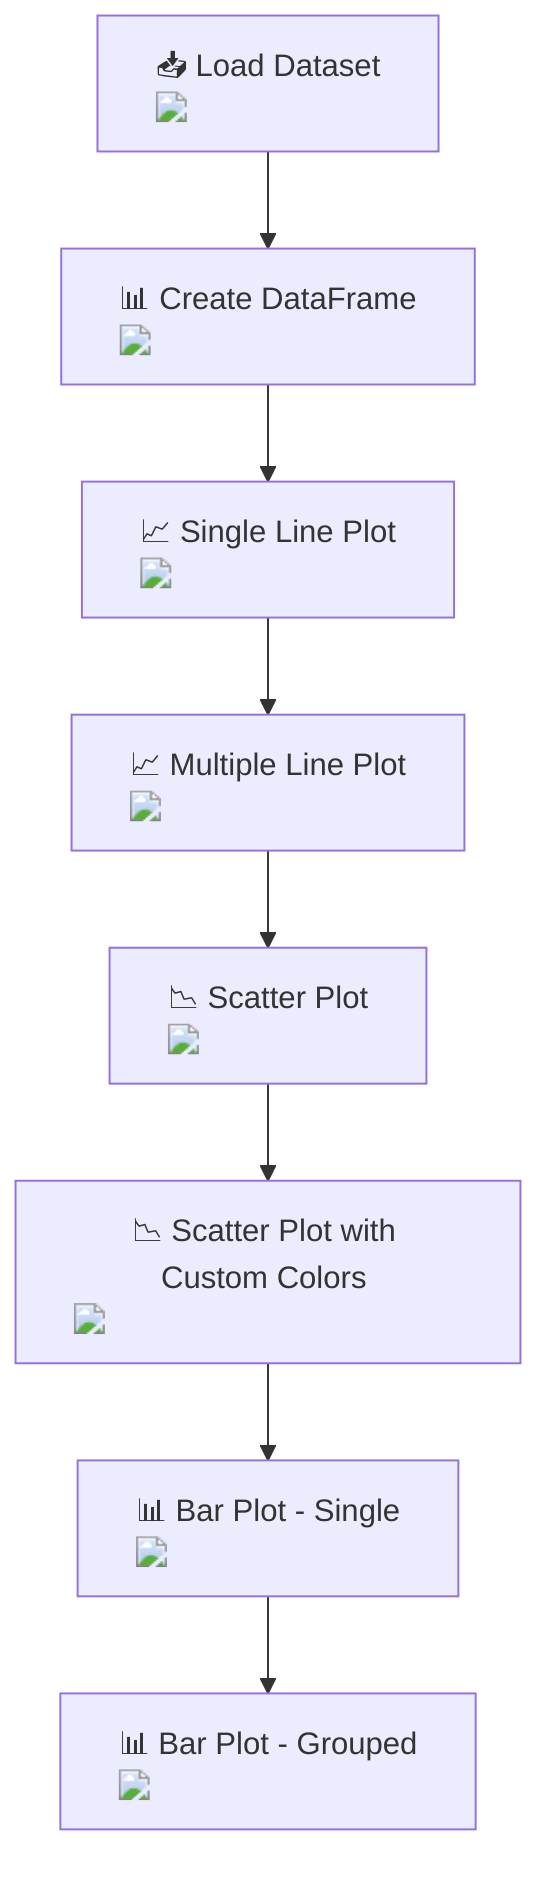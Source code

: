 graph TD;
    A["📥 Load Dataset <img src='icons/database.svg'/>"] --> B["📊 Create DataFrame <img src='icons/table.svg'/>"];
    B --> C["📈 Single Line Plot <img src='dummy_plots/lineplot_template.svg'/>"];
    C --> D["📈 Multiple Line Plot <img src='dummy_plots/lineplot_template.svg'/>"];
    D --> E["📉 Scatter Plot <img src='dummy_plots/scatter_plot_template.svg'/>"];
    E --> F["📉 Scatter Plot with Custom Colors <img src='dummy_plots/scatter_plot_template.svg'/>"];
    F --> G["📊 Bar Plot - Single <img src='dummy_plots/barplot_template.svg'/>"];
    G --> H["📊 Bar Plot - Grouped <img src='dummy_plots/barplot_template.svg'/>"];